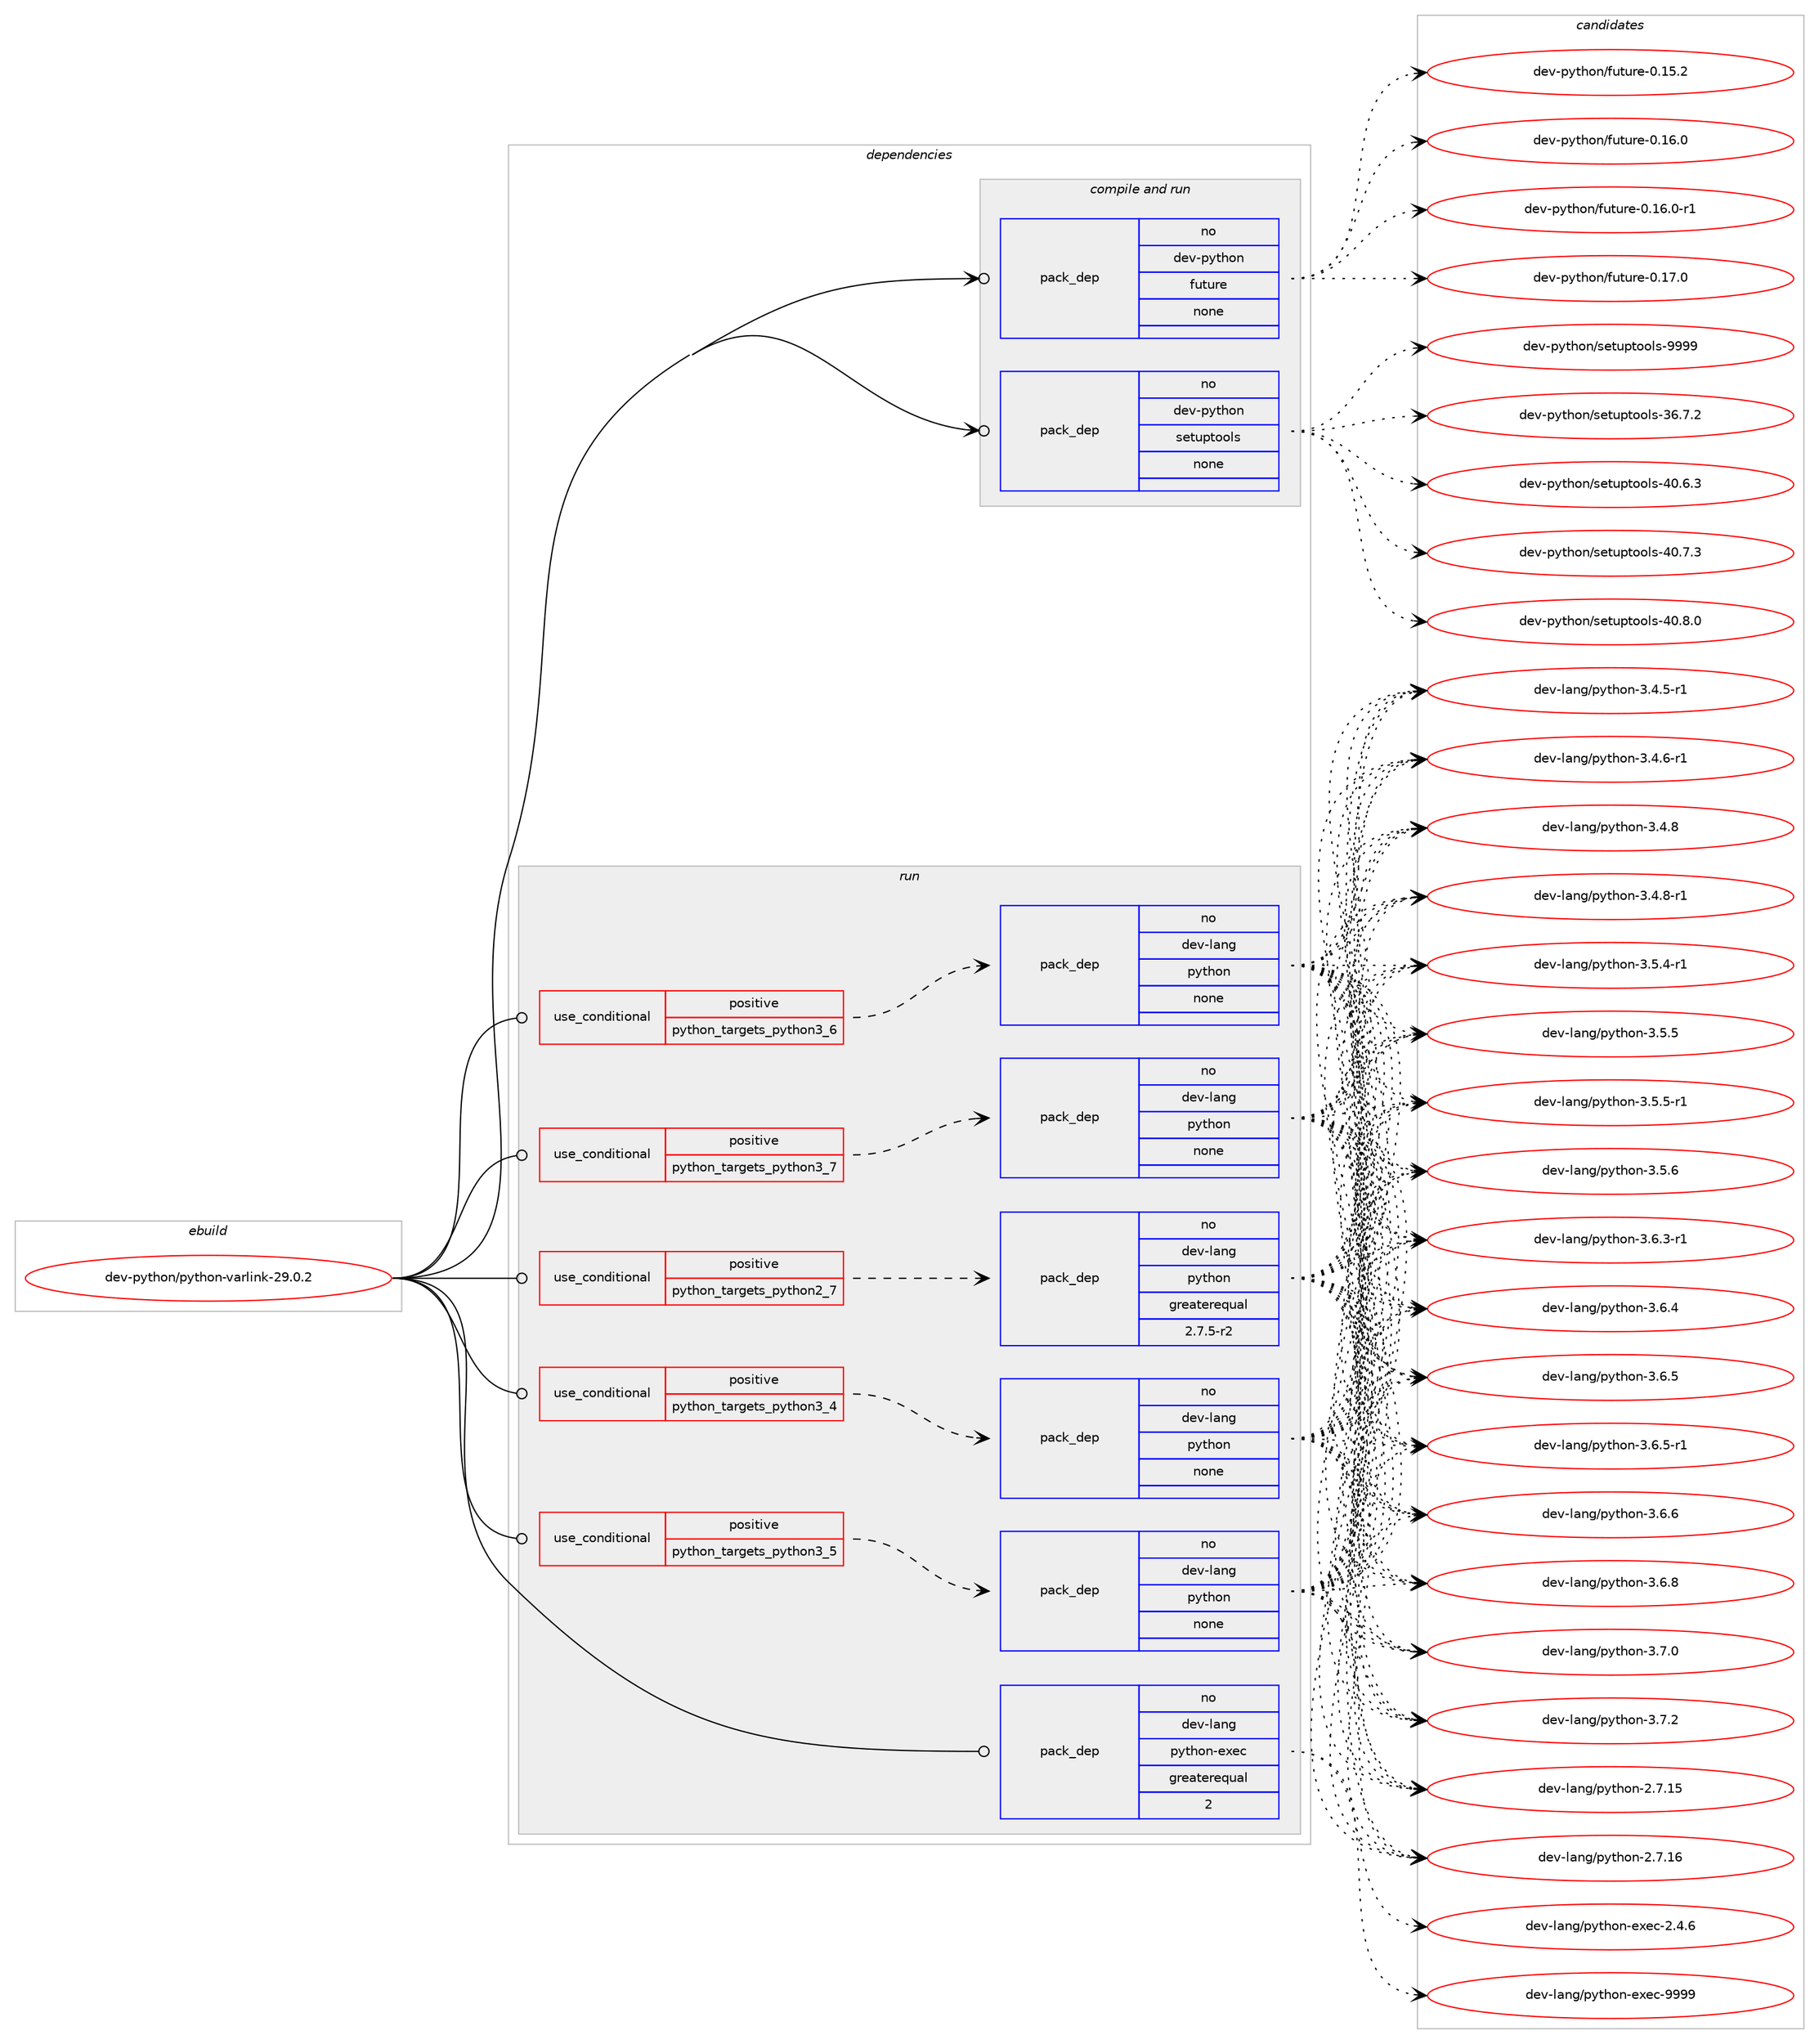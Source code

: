 digraph prolog {

# *************
# Graph options
# *************

newrank=true;
concentrate=true;
compound=true;
graph [rankdir=LR,fontname=Helvetica,fontsize=10,ranksep=1.5];#, ranksep=2.5, nodesep=0.2];
edge  [arrowhead=vee];
node  [fontname=Helvetica,fontsize=10];

# **********
# The ebuild
# **********

subgraph cluster_leftcol {
color=gray;
rank=same;
label=<<i>ebuild</i>>;
id [label="dev-python/python-varlink-29.0.2", color=red, width=4, href="../dev-python/python-varlink-29.0.2.svg"];
}

# ****************
# The dependencies
# ****************

subgraph cluster_midcol {
color=gray;
label=<<i>dependencies</i>>;
subgraph cluster_compile {
fillcolor="#eeeeee";
style=filled;
label=<<i>compile</i>>;
}
subgraph cluster_compileandrun {
fillcolor="#eeeeee";
style=filled;
label=<<i>compile and run</i>>;
subgraph pack1030542 {
dependency1437028 [label=<<TABLE BORDER="0" CELLBORDER="1" CELLSPACING="0" CELLPADDING="4" WIDTH="220"><TR><TD ROWSPAN="6" CELLPADDING="30">pack_dep</TD></TR><TR><TD WIDTH="110">no</TD></TR><TR><TD>dev-python</TD></TR><TR><TD>future</TD></TR><TR><TD>none</TD></TR><TR><TD></TD></TR></TABLE>>, shape=none, color=blue];
}
id:e -> dependency1437028:w [weight=20,style="solid",arrowhead="odotvee"];
subgraph pack1030543 {
dependency1437029 [label=<<TABLE BORDER="0" CELLBORDER="1" CELLSPACING="0" CELLPADDING="4" WIDTH="220"><TR><TD ROWSPAN="6" CELLPADDING="30">pack_dep</TD></TR><TR><TD WIDTH="110">no</TD></TR><TR><TD>dev-python</TD></TR><TR><TD>setuptools</TD></TR><TR><TD>none</TD></TR><TR><TD></TD></TR></TABLE>>, shape=none, color=blue];
}
id:e -> dependency1437029:w [weight=20,style="solid",arrowhead="odotvee"];
}
subgraph cluster_run {
fillcolor="#eeeeee";
style=filled;
label=<<i>run</i>>;
subgraph cond383131 {
dependency1437030 [label=<<TABLE BORDER="0" CELLBORDER="1" CELLSPACING="0" CELLPADDING="4"><TR><TD ROWSPAN="3" CELLPADDING="10">use_conditional</TD></TR><TR><TD>positive</TD></TR><TR><TD>python_targets_python2_7</TD></TR></TABLE>>, shape=none, color=red];
subgraph pack1030544 {
dependency1437031 [label=<<TABLE BORDER="0" CELLBORDER="1" CELLSPACING="0" CELLPADDING="4" WIDTH="220"><TR><TD ROWSPAN="6" CELLPADDING="30">pack_dep</TD></TR><TR><TD WIDTH="110">no</TD></TR><TR><TD>dev-lang</TD></TR><TR><TD>python</TD></TR><TR><TD>greaterequal</TD></TR><TR><TD>2.7.5-r2</TD></TR></TABLE>>, shape=none, color=blue];
}
dependency1437030:e -> dependency1437031:w [weight=20,style="dashed",arrowhead="vee"];
}
id:e -> dependency1437030:w [weight=20,style="solid",arrowhead="odot"];
subgraph cond383132 {
dependency1437032 [label=<<TABLE BORDER="0" CELLBORDER="1" CELLSPACING="0" CELLPADDING="4"><TR><TD ROWSPAN="3" CELLPADDING="10">use_conditional</TD></TR><TR><TD>positive</TD></TR><TR><TD>python_targets_python3_4</TD></TR></TABLE>>, shape=none, color=red];
subgraph pack1030545 {
dependency1437033 [label=<<TABLE BORDER="0" CELLBORDER="1" CELLSPACING="0" CELLPADDING="4" WIDTH="220"><TR><TD ROWSPAN="6" CELLPADDING="30">pack_dep</TD></TR><TR><TD WIDTH="110">no</TD></TR><TR><TD>dev-lang</TD></TR><TR><TD>python</TD></TR><TR><TD>none</TD></TR><TR><TD></TD></TR></TABLE>>, shape=none, color=blue];
}
dependency1437032:e -> dependency1437033:w [weight=20,style="dashed",arrowhead="vee"];
}
id:e -> dependency1437032:w [weight=20,style="solid",arrowhead="odot"];
subgraph cond383133 {
dependency1437034 [label=<<TABLE BORDER="0" CELLBORDER="1" CELLSPACING="0" CELLPADDING="4"><TR><TD ROWSPAN="3" CELLPADDING="10">use_conditional</TD></TR><TR><TD>positive</TD></TR><TR><TD>python_targets_python3_5</TD></TR></TABLE>>, shape=none, color=red];
subgraph pack1030546 {
dependency1437035 [label=<<TABLE BORDER="0" CELLBORDER="1" CELLSPACING="0" CELLPADDING="4" WIDTH="220"><TR><TD ROWSPAN="6" CELLPADDING="30">pack_dep</TD></TR><TR><TD WIDTH="110">no</TD></TR><TR><TD>dev-lang</TD></TR><TR><TD>python</TD></TR><TR><TD>none</TD></TR><TR><TD></TD></TR></TABLE>>, shape=none, color=blue];
}
dependency1437034:e -> dependency1437035:w [weight=20,style="dashed",arrowhead="vee"];
}
id:e -> dependency1437034:w [weight=20,style="solid",arrowhead="odot"];
subgraph cond383134 {
dependency1437036 [label=<<TABLE BORDER="0" CELLBORDER="1" CELLSPACING="0" CELLPADDING="4"><TR><TD ROWSPAN="3" CELLPADDING="10">use_conditional</TD></TR><TR><TD>positive</TD></TR><TR><TD>python_targets_python3_6</TD></TR></TABLE>>, shape=none, color=red];
subgraph pack1030547 {
dependency1437037 [label=<<TABLE BORDER="0" CELLBORDER="1" CELLSPACING="0" CELLPADDING="4" WIDTH="220"><TR><TD ROWSPAN="6" CELLPADDING="30">pack_dep</TD></TR><TR><TD WIDTH="110">no</TD></TR><TR><TD>dev-lang</TD></TR><TR><TD>python</TD></TR><TR><TD>none</TD></TR><TR><TD></TD></TR></TABLE>>, shape=none, color=blue];
}
dependency1437036:e -> dependency1437037:w [weight=20,style="dashed",arrowhead="vee"];
}
id:e -> dependency1437036:w [weight=20,style="solid",arrowhead="odot"];
subgraph cond383135 {
dependency1437038 [label=<<TABLE BORDER="0" CELLBORDER="1" CELLSPACING="0" CELLPADDING="4"><TR><TD ROWSPAN="3" CELLPADDING="10">use_conditional</TD></TR><TR><TD>positive</TD></TR><TR><TD>python_targets_python3_7</TD></TR></TABLE>>, shape=none, color=red];
subgraph pack1030548 {
dependency1437039 [label=<<TABLE BORDER="0" CELLBORDER="1" CELLSPACING="0" CELLPADDING="4" WIDTH="220"><TR><TD ROWSPAN="6" CELLPADDING="30">pack_dep</TD></TR><TR><TD WIDTH="110">no</TD></TR><TR><TD>dev-lang</TD></TR><TR><TD>python</TD></TR><TR><TD>none</TD></TR><TR><TD></TD></TR></TABLE>>, shape=none, color=blue];
}
dependency1437038:e -> dependency1437039:w [weight=20,style="dashed",arrowhead="vee"];
}
id:e -> dependency1437038:w [weight=20,style="solid",arrowhead="odot"];
subgraph pack1030549 {
dependency1437040 [label=<<TABLE BORDER="0" CELLBORDER="1" CELLSPACING="0" CELLPADDING="4" WIDTH="220"><TR><TD ROWSPAN="6" CELLPADDING="30">pack_dep</TD></TR><TR><TD WIDTH="110">no</TD></TR><TR><TD>dev-lang</TD></TR><TR><TD>python-exec</TD></TR><TR><TD>greaterequal</TD></TR><TR><TD>2</TD></TR></TABLE>>, shape=none, color=blue];
}
id:e -> dependency1437040:w [weight=20,style="solid",arrowhead="odot"];
}
}

# **************
# The candidates
# **************

subgraph cluster_choices {
rank=same;
color=gray;
label=<<i>candidates</i>>;

subgraph choice1030542 {
color=black;
nodesep=1;
choice100101118451121211161041111104710211711611711410145484649534650 [label="dev-python/future-0.15.2", color=red, width=4,href="../dev-python/future-0.15.2.svg"];
choice100101118451121211161041111104710211711611711410145484649544648 [label="dev-python/future-0.16.0", color=red, width=4,href="../dev-python/future-0.16.0.svg"];
choice1001011184511212111610411111047102117116117114101454846495446484511449 [label="dev-python/future-0.16.0-r1", color=red, width=4,href="../dev-python/future-0.16.0-r1.svg"];
choice100101118451121211161041111104710211711611711410145484649554648 [label="dev-python/future-0.17.0", color=red, width=4,href="../dev-python/future-0.17.0.svg"];
dependency1437028:e -> choice100101118451121211161041111104710211711611711410145484649534650:w [style=dotted,weight="100"];
dependency1437028:e -> choice100101118451121211161041111104710211711611711410145484649544648:w [style=dotted,weight="100"];
dependency1437028:e -> choice1001011184511212111610411111047102117116117114101454846495446484511449:w [style=dotted,weight="100"];
dependency1437028:e -> choice100101118451121211161041111104710211711611711410145484649554648:w [style=dotted,weight="100"];
}
subgraph choice1030543 {
color=black;
nodesep=1;
choice100101118451121211161041111104711510111611711211611111110811545515446554650 [label="dev-python/setuptools-36.7.2", color=red, width=4,href="../dev-python/setuptools-36.7.2.svg"];
choice100101118451121211161041111104711510111611711211611111110811545524846544651 [label="dev-python/setuptools-40.6.3", color=red, width=4,href="../dev-python/setuptools-40.6.3.svg"];
choice100101118451121211161041111104711510111611711211611111110811545524846554651 [label="dev-python/setuptools-40.7.3", color=red, width=4,href="../dev-python/setuptools-40.7.3.svg"];
choice100101118451121211161041111104711510111611711211611111110811545524846564648 [label="dev-python/setuptools-40.8.0", color=red, width=4,href="../dev-python/setuptools-40.8.0.svg"];
choice10010111845112121116104111110471151011161171121161111111081154557575757 [label="dev-python/setuptools-9999", color=red, width=4,href="../dev-python/setuptools-9999.svg"];
dependency1437029:e -> choice100101118451121211161041111104711510111611711211611111110811545515446554650:w [style=dotted,weight="100"];
dependency1437029:e -> choice100101118451121211161041111104711510111611711211611111110811545524846544651:w [style=dotted,weight="100"];
dependency1437029:e -> choice100101118451121211161041111104711510111611711211611111110811545524846554651:w [style=dotted,weight="100"];
dependency1437029:e -> choice100101118451121211161041111104711510111611711211611111110811545524846564648:w [style=dotted,weight="100"];
dependency1437029:e -> choice10010111845112121116104111110471151011161171121161111111081154557575757:w [style=dotted,weight="100"];
}
subgraph choice1030544 {
color=black;
nodesep=1;
choice10010111845108971101034711212111610411111045504655464953 [label="dev-lang/python-2.7.15", color=red, width=4,href="../dev-lang/python-2.7.15.svg"];
choice10010111845108971101034711212111610411111045504655464954 [label="dev-lang/python-2.7.16", color=red, width=4,href="../dev-lang/python-2.7.16.svg"];
choice1001011184510897110103471121211161041111104551465246534511449 [label="dev-lang/python-3.4.5-r1", color=red, width=4,href="../dev-lang/python-3.4.5-r1.svg"];
choice1001011184510897110103471121211161041111104551465246544511449 [label="dev-lang/python-3.4.6-r1", color=red, width=4,href="../dev-lang/python-3.4.6-r1.svg"];
choice100101118451089711010347112121116104111110455146524656 [label="dev-lang/python-3.4.8", color=red, width=4,href="../dev-lang/python-3.4.8.svg"];
choice1001011184510897110103471121211161041111104551465246564511449 [label="dev-lang/python-3.4.8-r1", color=red, width=4,href="../dev-lang/python-3.4.8-r1.svg"];
choice1001011184510897110103471121211161041111104551465346524511449 [label="dev-lang/python-3.5.4-r1", color=red, width=4,href="../dev-lang/python-3.5.4-r1.svg"];
choice100101118451089711010347112121116104111110455146534653 [label="dev-lang/python-3.5.5", color=red, width=4,href="../dev-lang/python-3.5.5.svg"];
choice1001011184510897110103471121211161041111104551465346534511449 [label="dev-lang/python-3.5.5-r1", color=red, width=4,href="../dev-lang/python-3.5.5-r1.svg"];
choice100101118451089711010347112121116104111110455146534654 [label="dev-lang/python-3.5.6", color=red, width=4,href="../dev-lang/python-3.5.6.svg"];
choice1001011184510897110103471121211161041111104551465446514511449 [label="dev-lang/python-3.6.3-r1", color=red, width=4,href="../dev-lang/python-3.6.3-r1.svg"];
choice100101118451089711010347112121116104111110455146544652 [label="dev-lang/python-3.6.4", color=red, width=4,href="../dev-lang/python-3.6.4.svg"];
choice100101118451089711010347112121116104111110455146544653 [label="dev-lang/python-3.6.5", color=red, width=4,href="../dev-lang/python-3.6.5.svg"];
choice1001011184510897110103471121211161041111104551465446534511449 [label="dev-lang/python-3.6.5-r1", color=red, width=4,href="../dev-lang/python-3.6.5-r1.svg"];
choice100101118451089711010347112121116104111110455146544654 [label="dev-lang/python-3.6.6", color=red, width=4,href="../dev-lang/python-3.6.6.svg"];
choice100101118451089711010347112121116104111110455146544656 [label="dev-lang/python-3.6.8", color=red, width=4,href="../dev-lang/python-3.6.8.svg"];
choice100101118451089711010347112121116104111110455146554648 [label="dev-lang/python-3.7.0", color=red, width=4,href="../dev-lang/python-3.7.0.svg"];
choice100101118451089711010347112121116104111110455146554650 [label="dev-lang/python-3.7.2", color=red, width=4,href="../dev-lang/python-3.7.2.svg"];
dependency1437031:e -> choice10010111845108971101034711212111610411111045504655464953:w [style=dotted,weight="100"];
dependency1437031:e -> choice10010111845108971101034711212111610411111045504655464954:w [style=dotted,weight="100"];
dependency1437031:e -> choice1001011184510897110103471121211161041111104551465246534511449:w [style=dotted,weight="100"];
dependency1437031:e -> choice1001011184510897110103471121211161041111104551465246544511449:w [style=dotted,weight="100"];
dependency1437031:e -> choice100101118451089711010347112121116104111110455146524656:w [style=dotted,weight="100"];
dependency1437031:e -> choice1001011184510897110103471121211161041111104551465246564511449:w [style=dotted,weight="100"];
dependency1437031:e -> choice1001011184510897110103471121211161041111104551465346524511449:w [style=dotted,weight="100"];
dependency1437031:e -> choice100101118451089711010347112121116104111110455146534653:w [style=dotted,weight="100"];
dependency1437031:e -> choice1001011184510897110103471121211161041111104551465346534511449:w [style=dotted,weight="100"];
dependency1437031:e -> choice100101118451089711010347112121116104111110455146534654:w [style=dotted,weight="100"];
dependency1437031:e -> choice1001011184510897110103471121211161041111104551465446514511449:w [style=dotted,weight="100"];
dependency1437031:e -> choice100101118451089711010347112121116104111110455146544652:w [style=dotted,weight="100"];
dependency1437031:e -> choice100101118451089711010347112121116104111110455146544653:w [style=dotted,weight="100"];
dependency1437031:e -> choice1001011184510897110103471121211161041111104551465446534511449:w [style=dotted,weight="100"];
dependency1437031:e -> choice100101118451089711010347112121116104111110455146544654:w [style=dotted,weight="100"];
dependency1437031:e -> choice100101118451089711010347112121116104111110455146544656:w [style=dotted,weight="100"];
dependency1437031:e -> choice100101118451089711010347112121116104111110455146554648:w [style=dotted,weight="100"];
dependency1437031:e -> choice100101118451089711010347112121116104111110455146554650:w [style=dotted,weight="100"];
}
subgraph choice1030545 {
color=black;
nodesep=1;
choice10010111845108971101034711212111610411111045504655464953 [label="dev-lang/python-2.7.15", color=red, width=4,href="../dev-lang/python-2.7.15.svg"];
choice10010111845108971101034711212111610411111045504655464954 [label="dev-lang/python-2.7.16", color=red, width=4,href="../dev-lang/python-2.7.16.svg"];
choice1001011184510897110103471121211161041111104551465246534511449 [label="dev-lang/python-3.4.5-r1", color=red, width=4,href="../dev-lang/python-3.4.5-r1.svg"];
choice1001011184510897110103471121211161041111104551465246544511449 [label="dev-lang/python-3.4.6-r1", color=red, width=4,href="../dev-lang/python-3.4.6-r1.svg"];
choice100101118451089711010347112121116104111110455146524656 [label="dev-lang/python-3.4.8", color=red, width=4,href="../dev-lang/python-3.4.8.svg"];
choice1001011184510897110103471121211161041111104551465246564511449 [label="dev-lang/python-3.4.8-r1", color=red, width=4,href="../dev-lang/python-3.4.8-r1.svg"];
choice1001011184510897110103471121211161041111104551465346524511449 [label="dev-lang/python-3.5.4-r1", color=red, width=4,href="../dev-lang/python-3.5.4-r1.svg"];
choice100101118451089711010347112121116104111110455146534653 [label="dev-lang/python-3.5.5", color=red, width=4,href="../dev-lang/python-3.5.5.svg"];
choice1001011184510897110103471121211161041111104551465346534511449 [label="dev-lang/python-3.5.5-r1", color=red, width=4,href="../dev-lang/python-3.5.5-r1.svg"];
choice100101118451089711010347112121116104111110455146534654 [label="dev-lang/python-3.5.6", color=red, width=4,href="../dev-lang/python-3.5.6.svg"];
choice1001011184510897110103471121211161041111104551465446514511449 [label="dev-lang/python-3.6.3-r1", color=red, width=4,href="../dev-lang/python-3.6.3-r1.svg"];
choice100101118451089711010347112121116104111110455146544652 [label="dev-lang/python-3.6.4", color=red, width=4,href="../dev-lang/python-3.6.4.svg"];
choice100101118451089711010347112121116104111110455146544653 [label="dev-lang/python-3.6.5", color=red, width=4,href="../dev-lang/python-3.6.5.svg"];
choice1001011184510897110103471121211161041111104551465446534511449 [label="dev-lang/python-3.6.5-r1", color=red, width=4,href="../dev-lang/python-3.6.5-r1.svg"];
choice100101118451089711010347112121116104111110455146544654 [label="dev-lang/python-3.6.6", color=red, width=4,href="../dev-lang/python-3.6.6.svg"];
choice100101118451089711010347112121116104111110455146544656 [label="dev-lang/python-3.6.8", color=red, width=4,href="../dev-lang/python-3.6.8.svg"];
choice100101118451089711010347112121116104111110455146554648 [label="dev-lang/python-3.7.0", color=red, width=4,href="../dev-lang/python-3.7.0.svg"];
choice100101118451089711010347112121116104111110455146554650 [label="dev-lang/python-3.7.2", color=red, width=4,href="../dev-lang/python-3.7.2.svg"];
dependency1437033:e -> choice10010111845108971101034711212111610411111045504655464953:w [style=dotted,weight="100"];
dependency1437033:e -> choice10010111845108971101034711212111610411111045504655464954:w [style=dotted,weight="100"];
dependency1437033:e -> choice1001011184510897110103471121211161041111104551465246534511449:w [style=dotted,weight="100"];
dependency1437033:e -> choice1001011184510897110103471121211161041111104551465246544511449:w [style=dotted,weight="100"];
dependency1437033:e -> choice100101118451089711010347112121116104111110455146524656:w [style=dotted,weight="100"];
dependency1437033:e -> choice1001011184510897110103471121211161041111104551465246564511449:w [style=dotted,weight="100"];
dependency1437033:e -> choice1001011184510897110103471121211161041111104551465346524511449:w [style=dotted,weight="100"];
dependency1437033:e -> choice100101118451089711010347112121116104111110455146534653:w [style=dotted,weight="100"];
dependency1437033:e -> choice1001011184510897110103471121211161041111104551465346534511449:w [style=dotted,weight="100"];
dependency1437033:e -> choice100101118451089711010347112121116104111110455146534654:w [style=dotted,weight="100"];
dependency1437033:e -> choice1001011184510897110103471121211161041111104551465446514511449:w [style=dotted,weight="100"];
dependency1437033:e -> choice100101118451089711010347112121116104111110455146544652:w [style=dotted,weight="100"];
dependency1437033:e -> choice100101118451089711010347112121116104111110455146544653:w [style=dotted,weight="100"];
dependency1437033:e -> choice1001011184510897110103471121211161041111104551465446534511449:w [style=dotted,weight="100"];
dependency1437033:e -> choice100101118451089711010347112121116104111110455146544654:w [style=dotted,weight="100"];
dependency1437033:e -> choice100101118451089711010347112121116104111110455146544656:w [style=dotted,weight="100"];
dependency1437033:e -> choice100101118451089711010347112121116104111110455146554648:w [style=dotted,weight="100"];
dependency1437033:e -> choice100101118451089711010347112121116104111110455146554650:w [style=dotted,weight="100"];
}
subgraph choice1030546 {
color=black;
nodesep=1;
choice10010111845108971101034711212111610411111045504655464953 [label="dev-lang/python-2.7.15", color=red, width=4,href="../dev-lang/python-2.7.15.svg"];
choice10010111845108971101034711212111610411111045504655464954 [label="dev-lang/python-2.7.16", color=red, width=4,href="../dev-lang/python-2.7.16.svg"];
choice1001011184510897110103471121211161041111104551465246534511449 [label="dev-lang/python-3.4.5-r1", color=red, width=4,href="../dev-lang/python-3.4.5-r1.svg"];
choice1001011184510897110103471121211161041111104551465246544511449 [label="dev-lang/python-3.4.6-r1", color=red, width=4,href="../dev-lang/python-3.4.6-r1.svg"];
choice100101118451089711010347112121116104111110455146524656 [label="dev-lang/python-3.4.8", color=red, width=4,href="../dev-lang/python-3.4.8.svg"];
choice1001011184510897110103471121211161041111104551465246564511449 [label="dev-lang/python-3.4.8-r1", color=red, width=4,href="../dev-lang/python-3.4.8-r1.svg"];
choice1001011184510897110103471121211161041111104551465346524511449 [label="dev-lang/python-3.5.4-r1", color=red, width=4,href="../dev-lang/python-3.5.4-r1.svg"];
choice100101118451089711010347112121116104111110455146534653 [label="dev-lang/python-3.5.5", color=red, width=4,href="../dev-lang/python-3.5.5.svg"];
choice1001011184510897110103471121211161041111104551465346534511449 [label="dev-lang/python-3.5.5-r1", color=red, width=4,href="../dev-lang/python-3.5.5-r1.svg"];
choice100101118451089711010347112121116104111110455146534654 [label="dev-lang/python-3.5.6", color=red, width=4,href="../dev-lang/python-3.5.6.svg"];
choice1001011184510897110103471121211161041111104551465446514511449 [label="dev-lang/python-3.6.3-r1", color=red, width=4,href="../dev-lang/python-3.6.3-r1.svg"];
choice100101118451089711010347112121116104111110455146544652 [label="dev-lang/python-3.6.4", color=red, width=4,href="../dev-lang/python-3.6.4.svg"];
choice100101118451089711010347112121116104111110455146544653 [label="dev-lang/python-3.6.5", color=red, width=4,href="../dev-lang/python-3.6.5.svg"];
choice1001011184510897110103471121211161041111104551465446534511449 [label="dev-lang/python-3.6.5-r1", color=red, width=4,href="../dev-lang/python-3.6.5-r1.svg"];
choice100101118451089711010347112121116104111110455146544654 [label="dev-lang/python-3.6.6", color=red, width=4,href="../dev-lang/python-3.6.6.svg"];
choice100101118451089711010347112121116104111110455146544656 [label="dev-lang/python-3.6.8", color=red, width=4,href="../dev-lang/python-3.6.8.svg"];
choice100101118451089711010347112121116104111110455146554648 [label="dev-lang/python-3.7.0", color=red, width=4,href="../dev-lang/python-3.7.0.svg"];
choice100101118451089711010347112121116104111110455146554650 [label="dev-lang/python-3.7.2", color=red, width=4,href="../dev-lang/python-3.7.2.svg"];
dependency1437035:e -> choice10010111845108971101034711212111610411111045504655464953:w [style=dotted,weight="100"];
dependency1437035:e -> choice10010111845108971101034711212111610411111045504655464954:w [style=dotted,weight="100"];
dependency1437035:e -> choice1001011184510897110103471121211161041111104551465246534511449:w [style=dotted,weight="100"];
dependency1437035:e -> choice1001011184510897110103471121211161041111104551465246544511449:w [style=dotted,weight="100"];
dependency1437035:e -> choice100101118451089711010347112121116104111110455146524656:w [style=dotted,weight="100"];
dependency1437035:e -> choice1001011184510897110103471121211161041111104551465246564511449:w [style=dotted,weight="100"];
dependency1437035:e -> choice1001011184510897110103471121211161041111104551465346524511449:w [style=dotted,weight="100"];
dependency1437035:e -> choice100101118451089711010347112121116104111110455146534653:w [style=dotted,weight="100"];
dependency1437035:e -> choice1001011184510897110103471121211161041111104551465346534511449:w [style=dotted,weight="100"];
dependency1437035:e -> choice100101118451089711010347112121116104111110455146534654:w [style=dotted,weight="100"];
dependency1437035:e -> choice1001011184510897110103471121211161041111104551465446514511449:w [style=dotted,weight="100"];
dependency1437035:e -> choice100101118451089711010347112121116104111110455146544652:w [style=dotted,weight="100"];
dependency1437035:e -> choice100101118451089711010347112121116104111110455146544653:w [style=dotted,weight="100"];
dependency1437035:e -> choice1001011184510897110103471121211161041111104551465446534511449:w [style=dotted,weight="100"];
dependency1437035:e -> choice100101118451089711010347112121116104111110455146544654:w [style=dotted,weight="100"];
dependency1437035:e -> choice100101118451089711010347112121116104111110455146544656:w [style=dotted,weight="100"];
dependency1437035:e -> choice100101118451089711010347112121116104111110455146554648:w [style=dotted,weight="100"];
dependency1437035:e -> choice100101118451089711010347112121116104111110455146554650:w [style=dotted,weight="100"];
}
subgraph choice1030547 {
color=black;
nodesep=1;
choice10010111845108971101034711212111610411111045504655464953 [label="dev-lang/python-2.7.15", color=red, width=4,href="../dev-lang/python-2.7.15.svg"];
choice10010111845108971101034711212111610411111045504655464954 [label="dev-lang/python-2.7.16", color=red, width=4,href="../dev-lang/python-2.7.16.svg"];
choice1001011184510897110103471121211161041111104551465246534511449 [label="dev-lang/python-3.4.5-r1", color=red, width=4,href="../dev-lang/python-3.4.5-r1.svg"];
choice1001011184510897110103471121211161041111104551465246544511449 [label="dev-lang/python-3.4.6-r1", color=red, width=4,href="../dev-lang/python-3.4.6-r1.svg"];
choice100101118451089711010347112121116104111110455146524656 [label="dev-lang/python-3.4.8", color=red, width=4,href="../dev-lang/python-3.4.8.svg"];
choice1001011184510897110103471121211161041111104551465246564511449 [label="dev-lang/python-3.4.8-r1", color=red, width=4,href="../dev-lang/python-3.4.8-r1.svg"];
choice1001011184510897110103471121211161041111104551465346524511449 [label="dev-lang/python-3.5.4-r1", color=red, width=4,href="../dev-lang/python-3.5.4-r1.svg"];
choice100101118451089711010347112121116104111110455146534653 [label="dev-lang/python-3.5.5", color=red, width=4,href="../dev-lang/python-3.5.5.svg"];
choice1001011184510897110103471121211161041111104551465346534511449 [label="dev-lang/python-3.5.5-r1", color=red, width=4,href="../dev-lang/python-3.5.5-r1.svg"];
choice100101118451089711010347112121116104111110455146534654 [label="dev-lang/python-3.5.6", color=red, width=4,href="../dev-lang/python-3.5.6.svg"];
choice1001011184510897110103471121211161041111104551465446514511449 [label="dev-lang/python-3.6.3-r1", color=red, width=4,href="../dev-lang/python-3.6.3-r1.svg"];
choice100101118451089711010347112121116104111110455146544652 [label="dev-lang/python-3.6.4", color=red, width=4,href="../dev-lang/python-3.6.4.svg"];
choice100101118451089711010347112121116104111110455146544653 [label="dev-lang/python-3.6.5", color=red, width=4,href="../dev-lang/python-3.6.5.svg"];
choice1001011184510897110103471121211161041111104551465446534511449 [label="dev-lang/python-3.6.5-r1", color=red, width=4,href="../dev-lang/python-3.6.5-r1.svg"];
choice100101118451089711010347112121116104111110455146544654 [label="dev-lang/python-3.6.6", color=red, width=4,href="../dev-lang/python-3.6.6.svg"];
choice100101118451089711010347112121116104111110455146544656 [label="dev-lang/python-3.6.8", color=red, width=4,href="../dev-lang/python-3.6.8.svg"];
choice100101118451089711010347112121116104111110455146554648 [label="dev-lang/python-3.7.0", color=red, width=4,href="../dev-lang/python-3.7.0.svg"];
choice100101118451089711010347112121116104111110455146554650 [label="dev-lang/python-3.7.2", color=red, width=4,href="../dev-lang/python-3.7.2.svg"];
dependency1437037:e -> choice10010111845108971101034711212111610411111045504655464953:w [style=dotted,weight="100"];
dependency1437037:e -> choice10010111845108971101034711212111610411111045504655464954:w [style=dotted,weight="100"];
dependency1437037:e -> choice1001011184510897110103471121211161041111104551465246534511449:w [style=dotted,weight="100"];
dependency1437037:e -> choice1001011184510897110103471121211161041111104551465246544511449:w [style=dotted,weight="100"];
dependency1437037:e -> choice100101118451089711010347112121116104111110455146524656:w [style=dotted,weight="100"];
dependency1437037:e -> choice1001011184510897110103471121211161041111104551465246564511449:w [style=dotted,weight="100"];
dependency1437037:e -> choice1001011184510897110103471121211161041111104551465346524511449:w [style=dotted,weight="100"];
dependency1437037:e -> choice100101118451089711010347112121116104111110455146534653:w [style=dotted,weight="100"];
dependency1437037:e -> choice1001011184510897110103471121211161041111104551465346534511449:w [style=dotted,weight="100"];
dependency1437037:e -> choice100101118451089711010347112121116104111110455146534654:w [style=dotted,weight="100"];
dependency1437037:e -> choice1001011184510897110103471121211161041111104551465446514511449:w [style=dotted,weight="100"];
dependency1437037:e -> choice100101118451089711010347112121116104111110455146544652:w [style=dotted,weight="100"];
dependency1437037:e -> choice100101118451089711010347112121116104111110455146544653:w [style=dotted,weight="100"];
dependency1437037:e -> choice1001011184510897110103471121211161041111104551465446534511449:w [style=dotted,weight="100"];
dependency1437037:e -> choice100101118451089711010347112121116104111110455146544654:w [style=dotted,weight="100"];
dependency1437037:e -> choice100101118451089711010347112121116104111110455146544656:w [style=dotted,weight="100"];
dependency1437037:e -> choice100101118451089711010347112121116104111110455146554648:w [style=dotted,weight="100"];
dependency1437037:e -> choice100101118451089711010347112121116104111110455146554650:w [style=dotted,weight="100"];
}
subgraph choice1030548 {
color=black;
nodesep=1;
choice10010111845108971101034711212111610411111045504655464953 [label="dev-lang/python-2.7.15", color=red, width=4,href="../dev-lang/python-2.7.15.svg"];
choice10010111845108971101034711212111610411111045504655464954 [label="dev-lang/python-2.7.16", color=red, width=4,href="../dev-lang/python-2.7.16.svg"];
choice1001011184510897110103471121211161041111104551465246534511449 [label="dev-lang/python-3.4.5-r1", color=red, width=4,href="../dev-lang/python-3.4.5-r1.svg"];
choice1001011184510897110103471121211161041111104551465246544511449 [label="dev-lang/python-3.4.6-r1", color=red, width=4,href="../dev-lang/python-3.4.6-r1.svg"];
choice100101118451089711010347112121116104111110455146524656 [label="dev-lang/python-3.4.8", color=red, width=4,href="../dev-lang/python-3.4.8.svg"];
choice1001011184510897110103471121211161041111104551465246564511449 [label="dev-lang/python-3.4.8-r1", color=red, width=4,href="../dev-lang/python-3.4.8-r1.svg"];
choice1001011184510897110103471121211161041111104551465346524511449 [label="dev-lang/python-3.5.4-r1", color=red, width=4,href="../dev-lang/python-3.5.4-r1.svg"];
choice100101118451089711010347112121116104111110455146534653 [label="dev-lang/python-3.5.5", color=red, width=4,href="../dev-lang/python-3.5.5.svg"];
choice1001011184510897110103471121211161041111104551465346534511449 [label="dev-lang/python-3.5.5-r1", color=red, width=4,href="../dev-lang/python-3.5.5-r1.svg"];
choice100101118451089711010347112121116104111110455146534654 [label="dev-lang/python-3.5.6", color=red, width=4,href="../dev-lang/python-3.5.6.svg"];
choice1001011184510897110103471121211161041111104551465446514511449 [label="dev-lang/python-3.6.3-r1", color=red, width=4,href="../dev-lang/python-3.6.3-r1.svg"];
choice100101118451089711010347112121116104111110455146544652 [label="dev-lang/python-3.6.4", color=red, width=4,href="../dev-lang/python-3.6.4.svg"];
choice100101118451089711010347112121116104111110455146544653 [label="dev-lang/python-3.6.5", color=red, width=4,href="../dev-lang/python-3.6.5.svg"];
choice1001011184510897110103471121211161041111104551465446534511449 [label="dev-lang/python-3.6.5-r1", color=red, width=4,href="../dev-lang/python-3.6.5-r1.svg"];
choice100101118451089711010347112121116104111110455146544654 [label="dev-lang/python-3.6.6", color=red, width=4,href="../dev-lang/python-3.6.6.svg"];
choice100101118451089711010347112121116104111110455146544656 [label="dev-lang/python-3.6.8", color=red, width=4,href="../dev-lang/python-3.6.8.svg"];
choice100101118451089711010347112121116104111110455146554648 [label="dev-lang/python-3.7.0", color=red, width=4,href="../dev-lang/python-3.7.0.svg"];
choice100101118451089711010347112121116104111110455146554650 [label="dev-lang/python-3.7.2", color=red, width=4,href="../dev-lang/python-3.7.2.svg"];
dependency1437039:e -> choice10010111845108971101034711212111610411111045504655464953:w [style=dotted,weight="100"];
dependency1437039:e -> choice10010111845108971101034711212111610411111045504655464954:w [style=dotted,weight="100"];
dependency1437039:e -> choice1001011184510897110103471121211161041111104551465246534511449:w [style=dotted,weight="100"];
dependency1437039:e -> choice1001011184510897110103471121211161041111104551465246544511449:w [style=dotted,weight="100"];
dependency1437039:e -> choice100101118451089711010347112121116104111110455146524656:w [style=dotted,weight="100"];
dependency1437039:e -> choice1001011184510897110103471121211161041111104551465246564511449:w [style=dotted,weight="100"];
dependency1437039:e -> choice1001011184510897110103471121211161041111104551465346524511449:w [style=dotted,weight="100"];
dependency1437039:e -> choice100101118451089711010347112121116104111110455146534653:w [style=dotted,weight="100"];
dependency1437039:e -> choice1001011184510897110103471121211161041111104551465346534511449:w [style=dotted,weight="100"];
dependency1437039:e -> choice100101118451089711010347112121116104111110455146534654:w [style=dotted,weight="100"];
dependency1437039:e -> choice1001011184510897110103471121211161041111104551465446514511449:w [style=dotted,weight="100"];
dependency1437039:e -> choice100101118451089711010347112121116104111110455146544652:w [style=dotted,weight="100"];
dependency1437039:e -> choice100101118451089711010347112121116104111110455146544653:w [style=dotted,weight="100"];
dependency1437039:e -> choice1001011184510897110103471121211161041111104551465446534511449:w [style=dotted,weight="100"];
dependency1437039:e -> choice100101118451089711010347112121116104111110455146544654:w [style=dotted,weight="100"];
dependency1437039:e -> choice100101118451089711010347112121116104111110455146544656:w [style=dotted,weight="100"];
dependency1437039:e -> choice100101118451089711010347112121116104111110455146554648:w [style=dotted,weight="100"];
dependency1437039:e -> choice100101118451089711010347112121116104111110455146554650:w [style=dotted,weight="100"];
}
subgraph choice1030549 {
color=black;
nodesep=1;
choice1001011184510897110103471121211161041111104510112010199455046524654 [label="dev-lang/python-exec-2.4.6", color=red, width=4,href="../dev-lang/python-exec-2.4.6.svg"];
choice10010111845108971101034711212111610411111045101120101994557575757 [label="dev-lang/python-exec-9999", color=red, width=4,href="../dev-lang/python-exec-9999.svg"];
dependency1437040:e -> choice1001011184510897110103471121211161041111104510112010199455046524654:w [style=dotted,weight="100"];
dependency1437040:e -> choice10010111845108971101034711212111610411111045101120101994557575757:w [style=dotted,weight="100"];
}
}

}
